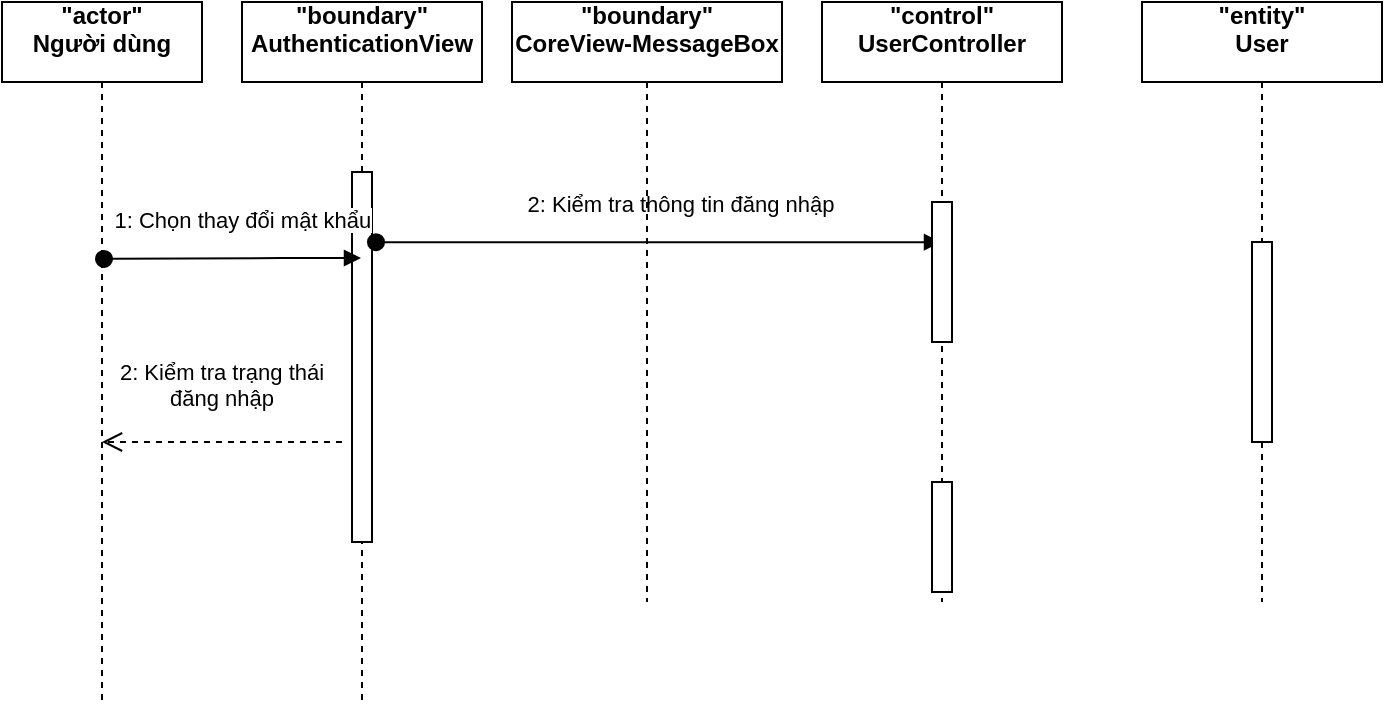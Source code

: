<mxfile version="15.5.8" type="github">
  <diagram id="kgpKYQtTHZ0yAKxKKP6v" name="Page-1">
    <mxGraphModel dx="812" dy="481" grid="1" gridSize="10" guides="1" tooltips="1" connect="1" arrows="1" fold="1" page="1" pageScale="1" pageWidth="850" pageHeight="1100" math="0" shadow="0">
      <root>
        <mxCell id="0" />
        <mxCell id="1" parent="0" />
        <mxCell id="3nuBFxr9cyL0pnOWT2aG-1" value="&quot;actor&quot;&#xa;Người dùng&#xa;" style="shape=umlLifeline;perimeter=lifelinePerimeter;container=1;collapsible=0;recursiveResize=0;rounded=0;shadow=0;strokeWidth=1;fontStyle=1" parent="1" vertex="1">
          <mxGeometry x="110" y="80" width="100" height="350" as="geometry" />
        </mxCell>
        <mxCell id="3nuBFxr9cyL0pnOWT2aG-5" value="&quot;boundary&quot;&#xa;AuthenticationView&#xa;" style="shape=umlLifeline;perimeter=lifelinePerimeter;container=1;collapsible=0;recursiveResize=0;rounded=0;shadow=0;strokeWidth=1;fontStyle=1" parent="1" vertex="1">
          <mxGeometry x="230" y="80" width="120" height="350" as="geometry" />
        </mxCell>
        <mxCell id="3nuBFxr9cyL0pnOWT2aG-6" value="" style="points=[];perimeter=orthogonalPerimeter;rounded=0;shadow=0;strokeWidth=1;" parent="3nuBFxr9cyL0pnOWT2aG-5" vertex="1">
          <mxGeometry x="55" y="85" width="10" height="185" as="geometry" />
        </mxCell>
        <mxCell id="KFKGkG7VKPks62WZXjRc-9" value="2: Kiểm tra thông tin đăng nhập" style="verticalAlign=bottom;startArrow=oval;endArrow=block;startSize=8;shadow=0;strokeWidth=1;exitX=0.51;exitY=0.367;exitDx=0;exitDy=0;exitPerimeter=0;" edge="1" parent="3nuBFxr9cyL0pnOWT2aG-5" target="KFKGkG7VKPks62WZXjRc-3">
          <mxGeometry x="0.081" y="10" relative="1" as="geometry">
            <mxPoint x="67" y="120.1" as="sourcePoint" />
            <mxPoint x="195.5" y="120.1" as="targetPoint" />
            <mxPoint as="offset" />
          </mxGeometry>
        </mxCell>
        <mxCell id="KFKGkG7VKPks62WZXjRc-30" value="2: Kiểm tra trạng thái &#xa;đăng nhập&#xa;" style="verticalAlign=bottom;endArrow=open;dashed=1;endSize=8;shadow=0;strokeWidth=1;" edge="1" parent="3nuBFxr9cyL0pnOWT2aG-5">
          <mxGeometry relative="1" as="geometry">
            <mxPoint x="-70" y="220.0" as="targetPoint" />
            <mxPoint x="50" y="220" as="sourcePoint" />
            <mxPoint as="offset" />
          </mxGeometry>
        </mxCell>
        <mxCell id="KFKGkG7VKPks62WZXjRc-1" value="&quot;boundary&quot;&#xa;CoreView-MessageBox&#xa;" style="shape=umlLifeline;perimeter=lifelinePerimeter;container=1;collapsible=0;recursiveResize=0;rounded=0;shadow=0;strokeWidth=1;fontStyle=1" vertex="1" parent="1">
          <mxGeometry x="365" y="80" width="135" height="300" as="geometry" />
        </mxCell>
        <mxCell id="KFKGkG7VKPks62WZXjRc-3" value="&quot;control&quot;&#xa;UserController&#xa;" style="shape=umlLifeline;perimeter=lifelinePerimeter;container=1;collapsible=0;recursiveResize=0;rounded=0;shadow=0;strokeWidth=1;fontStyle=1" vertex="1" parent="1">
          <mxGeometry x="520" y="80" width="120" height="300" as="geometry" />
        </mxCell>
        <mxCell id="KFKGkG7VKPks62WZXjRc-4" value="" style="points=[];perimeter=orthogonalPerimeter;rounded=0;shadow=0;strokeWidth=1;" vertex="1" parent="KFKGkG7VKPks62WZXjRc-3">
          <mxGeometry x="55" y="100" width="10" height="70" as="geometry" />
        </mxCell>
        <mxCell id="KFKGkG7VKPks62WZXjRc-24" value="" style="points=[];perimeter=orthogonalPerimeter;rounded=0;shadow=0;strokeWidth=1;" vertex="1" parent="KFKGkG7VKPks62WZXjRc-3">
          <mxGeometry x="55" y="240" width="10" height="55" as="geometry" />
        </mxCell>
        <mxCell id="KFKGkG7VKPks62WZXjRc-5" value="&quot;entity&quot;&#xa;User&#xa;" style="shape=umlLifeline;perimeter=lifelinePerimeter;container=1;collapsible=0;recursiveResize=0;rounded=0;shadow=0;strokeWidth=1;fontStyle=1" vertex="1" parent="1">
          <mxGeometry x="680" y="80" width="120" height="300" as="geometry" />
        </mxCell>
        <mxCell id="KFKGkG7VKPks62WZXjRc-6" value="" style="points=[];perimeter=orthogonalPerimeter;rounded=0;shadow=0;strokeWidth=1;" vertex="1" parent="KFKGkG7VKPks62WZXjRc-5">
          <mxGeometry x="55" y="120" width="10" height="100" as="geometry" />
        </mxCell>
        <mxCell id="KFKGkG7VKPks62WZXjRc-7" value="1: Chọn thay đổi mật khẩu" style="verticalAlign=bottom;startArrow=oval;endArrow=block;startSize=8;shadow=0;strokeWidth=1;exitX=0.51;exitY=0.367;exitDx=0;exitDy=0;exitPerimeter=0;" edge="1" parent="1" source="3nuBFxr9cyL0pnOWT2aG-1" target="3nuBFxr9cyL0pnOWT2aG-5">
          <mxGeometry x="0.081" y="10" relative="1" as="geometry">
            <mxPoint x="160" y="180" as="sourcePoint" />
            <mxPoint x="220" y="180" as="targetPoint" />
            <Array as="points">
              <mxPoint x="260" y="208" />
            </Array>
            <mxPoint as="offset" />
          </mxGeometry>
        </mxCell>
      </root>
    </mxGraphModel>
  </diagram>
</mxfile>
